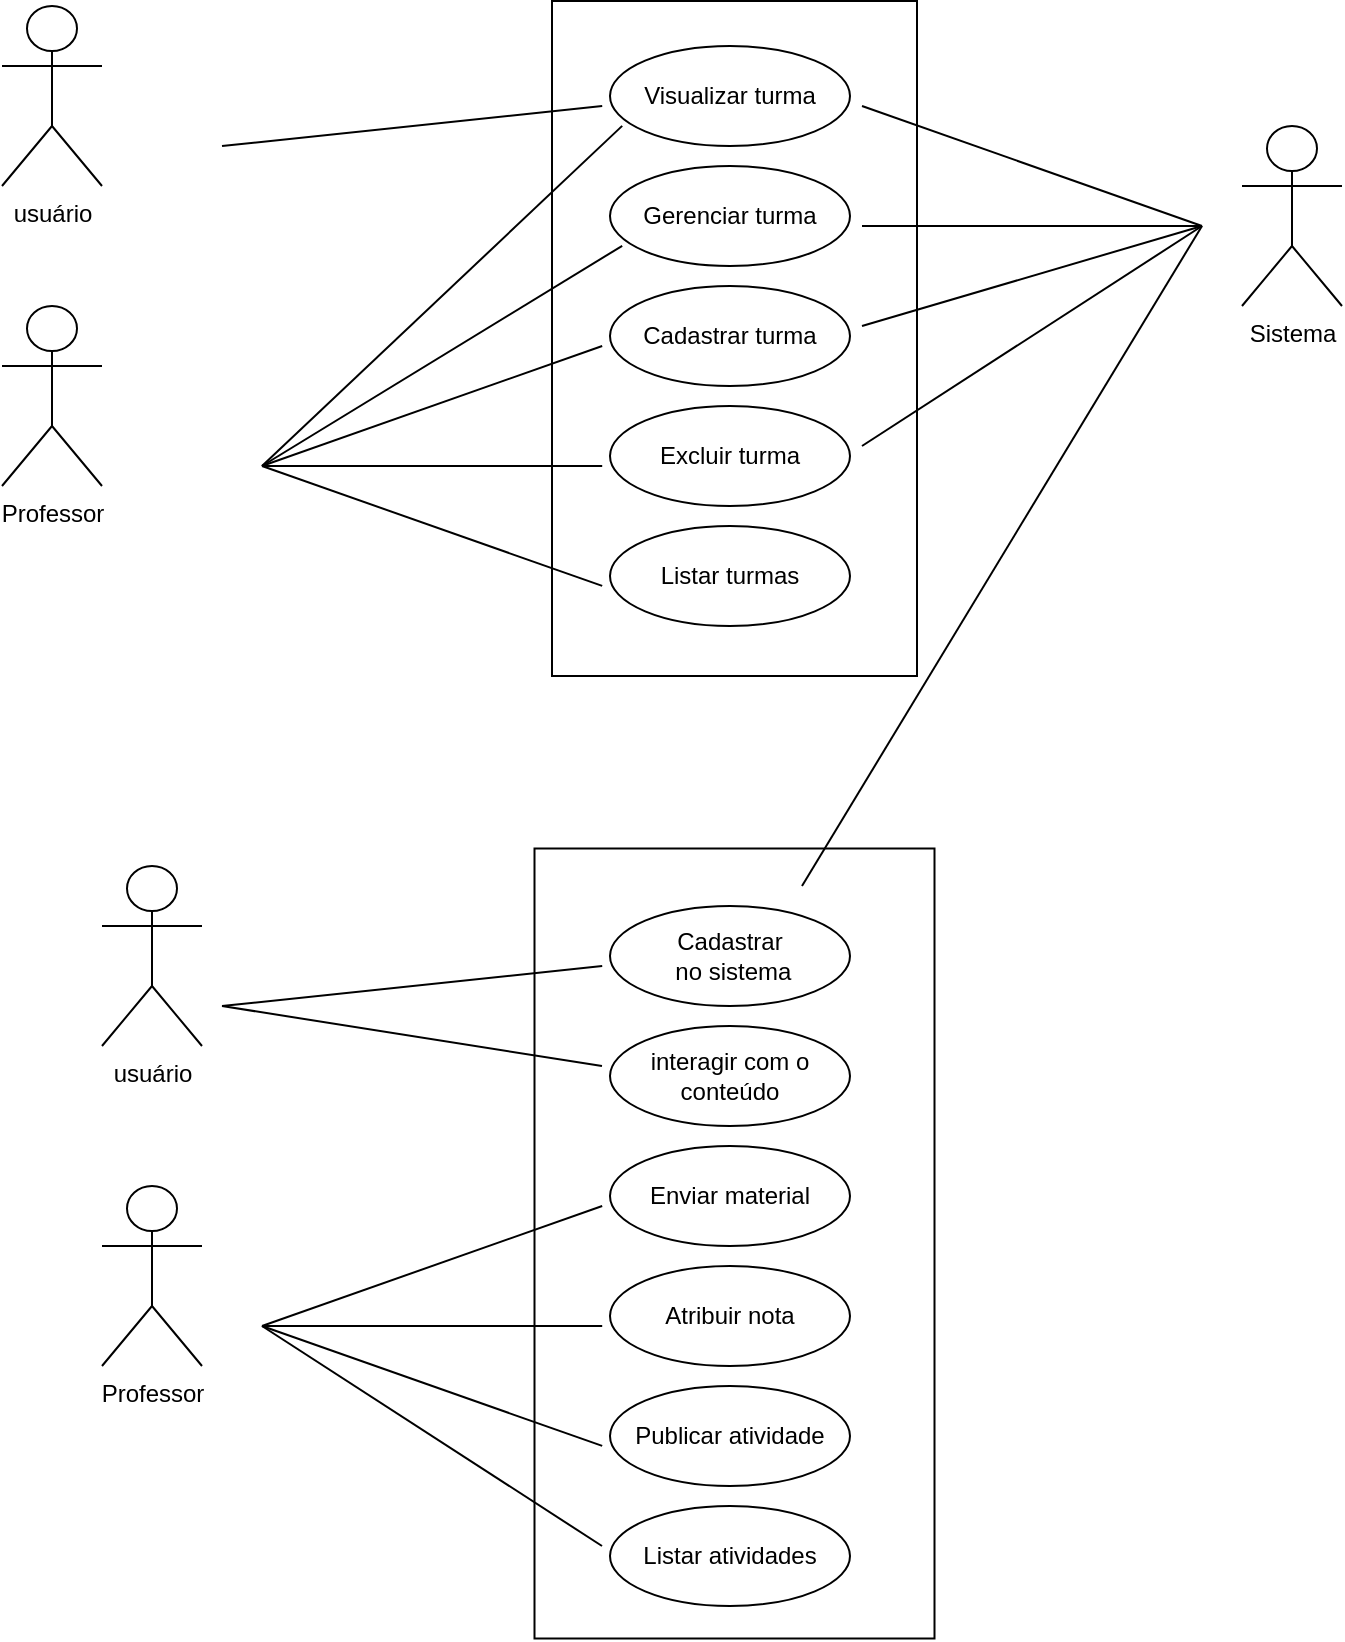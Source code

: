 <mxfile version="24.7.15" pages="2">
  <diagram name="Página-1" id="S20aT7EGJyw5d_lE1VYz">
    <mxGraphModel dx="872" dy="477" grid="1" gridSize="10" guides="1" tooltips="1" connect="1" arrows="1" fold="1" page="1" pageScale="1" pageWidth="827" pageHeight="1169" math="0" shadow="0">
      <root>
        <mxCell id="0" />
        <mxCell id="1" parent="0" />
        <mxCell id="2TvX9YCltFrzTYPZdCDH-1" value="&lt;div style=&quot;&quot;&gt;&lt;br&gt;&lt;/div&gt;&lt;div style=&quot;&quot;&gt;Visualizar turma&lt;/div&gt;&lt;div style=&quot;&quot;&gt;&lt;br&gt;&lt;/div&gt;" style="ellipse;whiteSpace=wrap;html=1;fillColor=none;align=center;" vertex="1" parent="1">
          <mxGeometry x="354" y="70" width="120" height="50" as="geometry" />
        </mxCell>
        <mxCell id="2TvX9YCltFrzTYPZdCDH-2" value="&lt;div style=&quot;&quot;&gt;&lt;span style=&quot;background-color: initial;&quot;&gt;Gerenciar turma&lt;/span&gt;&lt;br&gt;&lt;/div&gt;" style="ellipse;whiteSpace=wrap;html=1;fillColor=none;align=center;" vertex="1" parent="1">
          <mxGeometry x="354" y="130" width="120" height="50" as="geometry" />
        </mxCell>
        <mxCell id="2TvX9YCltFrzTYPZdCDH-3" value="&lt;div style=&quot;&quot;&gt;&lt;font&gt;Cadastrar turma&lt;/font&gt;&lt;br&gt;&lt;/div&gt;" style="ellipse;whiteSpace=wrap;html=1;fillColor=none;align=center;" vertex="1" parent="1">
          <mxGeometry x="354" y="190" width="120" height="50" as="geometry" />
        </mxCell>
        <mxCell id="2TvX9YCltFrzTYPZdCDH-4" value="&lt;div style=&quot;&quot;&gt;&lt;div&gt;&lt;br&gt;&lt;/div&gt;&lt;div&gt;Excluir turma&lt;/div&gt;&lt;div&gt;&lt;br&gt;&lt;/div&gt;&lt;/div&gt;" style="ellipse;whiteSpace=wrap;html=1;fillColor=none;align=center;" vertex="1" parent="1">
          <mxGeometry x="354" y="250" width="120" height="50" as="geometry" />
        </mxCell>
        <mxCell id="2TvX9YCltFrzTYPZdCDH-5" value="&lt;div style=&quot;&quot;&gt;&lt;div&gt;&lt;span style=&quot;background-color: initial;&quot;&gt;Listar turmas&lt;/span&gt;&lt;br&gt;&lt;/div&gt;&lt;/div&gt;" style="ellipse;whiteSpace=wrap;html=1;fillColor=none;align=center;" vertex="1" parent="1">
          <mxGeometry x="354" y="310" width="120" height="50" as="geometry" />
        </mxCell>
        <mxCell id="2TvX9YCltFrzTYPZdCDH-7" value="usuário" style="shape=umlActor;verticalLabelPosition=bottom;verticalAlign=top;html=1;outlineConnect=0;" vertex="1" parent="1">
          <mxGeometry x="50" y="50" width="50" height="90" as="geometry" />
        </mxCell>
        <mxCell id="2TvX9YCltFrzTYPZdCDH-8" value="" style="endArrow=none;html=1;rounded=0;entryX=0.876;entryY=0.183;entryDx=0;entryDy=0;entryPerimeter=0;" edge="1" parent="1">
          <mxGeometry width="50" height="50" relative="1" as="geometry">
            <mxPoint x="160" y="120" as="sourcePoint" />
            <mxPoint x="350.1" y="100.056" as="targetPoint" />
          </mxGeometry>
        </mxCell>
        <mxCell id="2TvX9YCltFrzTYPZdCDH-10" value="Professor" style="shape=umlActor;verticalLabelPosition=bottom;verticalAlign=top;html=1;outlineConnect=0;" vertex="1" parent="1">
          <mxGeometry x="50" y="200" width="50" height="90" as="geometry" />
        </mxCell>
        <mxCell id="2TvX9YCltFrzTYPZdCDH-11" value="" style="endArrow=none;html=1;rounded=0;exitX=0.845;exitY=0.233;exitDx=0;exitDy=0;exitPerimeter=0;" edge="1" parent="1">
          <mxGeometry width="50" height="50" relative="1" as="geometry">
            <mxPoint x="360.1" y="109.945" as="sourcePoint" />
            <mxPoint x="180" y="280" as="targetPoint" />
          </mxGeometry>
        </mxCell>
        <mxCell id="2TvX9YCltFrzTYPZdCDH-12" value="" style="endArrow=none;html=1;rounded=0;exitX=0.657;exitY=0.233;exitDx=0;exitDy=0;exitPerimeter=0;" edge="1" parent="1">
          <mxGeometry width="50" height="50" relative="1" as="geometry">
            <mxPoint x="360.1" y="169.917" as="sourcePoint" />
            <mxPoint x="180" y="280" as="targetPoint" />
          </mxGeometry>
        </mxCell>
        <mxCell id="2TvX9YCltFrzTYPZdCDH-13" value="" style="endArrow=none;html=1;rounded=0;exitX=0.5;exitY=0.183;exitDx=0;exitDy=0;exitPerimeter=0;" edge="1" parent="1">
          <mxGeometry width="50" height="50" relative="1" as="geometry">
            <mxPoint x="350.1" y="220" as="sourcePoint" />
            <mxPoint x="180" y="280" as="targetPoint" />
          </mxGeometry>
        </mxCell>
        <mxCell id="2TvX9YCltFrzTYPZdCDH-14" value="" style="endArrow=none;html=1;rounded=0;exitX=0.312;exitY=0.183;exitDx=0;exitDy=0;exitPerimeter=0;" edge="1" parent="1">
          <mxGeometry width="50" height="50" relative="1" as="geometry">
            <mxPoint x="350.1" y="279.972" as="sourcePoint" />
            <mxPoint x="180" y="280" as="targetPoint" />
          </mxGeometry>
        </mxCell>
        <mxCell id="2TvX9YCltFrzTYPZdCDH-15" value="" style="endArrow=none;html=1;rounded=0;exitX=0.124;exitY=0.183;exitDx=0;exitDy=0;exitPerimeter=0;" edge="1" parent="1">
          <mxGeometry width="50" height="50" relative="1" as="geometry">
            <mxPoint x="350.1" y="339.944" as="sourcePoint" />
            <mxPoint x="180" y="280" as="targetPoint" />
          </mxGeometry>
        </mxCell>
        <mxCell id="2TvX9YCltFrzTYPZdCDH-16" value="Sistema" style="shape=umlActor;verticalLabelPosition=bottom;verticalAlign=top;html=1;outlineConnect=0;" vertex="1" parent="1">
          <mxGeometry x="670" y="110" width="50" height="90" as="geometry" />
        </mxCell>
        <mxCell id="2TvX9YCltFrzTYPZdCDH-17" value="" style="endArrow=none;html=1;rounded=0;" edge="1" parent="1">
          <mxGeometry width="50" height="50" relative="1" as="geometry">
            <mxPoint x="480" y="100" as="sourcePoint" />
            <mxPoint x="650" y="160" as="targetPoint" />
          </mxGeometry>
        </mxCell>
        <mxCell id="2TvX9YCltFrzTYPZdCDH-18" value="" style="endArrow=none;html=1;rounded=0;" edge="1" parent="1">
          <mxGeometry width="50" height="50" relative="1" as="geometry">
            <mxPoint x="480" y="160" as="sourcePoint" />
            <mxPoint x="650" y="160" as="targetPoint" />
          </mxGeometry>
        </mxCell>
        <mxCell id="2TvX9YCltFrzTYPZdCDH-19" value="" style="endArrow=none;html=1;rounded=0;" edge="1" parent="1">
          <mxGeometry width="50" height="50" relative="1" as="geometry">
            <mxPoint x="480" y="210" as="sourcePoint" />
            <mxPoint x="650" y="160" as="targetPoint" />
          </mxGeometry>
        </mxCell>
        <mxCell id="2TvX9YCltFrzTYPZdCDH-20" value="" style="endArrow=none;html=1;rounded=0;" edge="1" parent="1">
          <mxGeometry width="50" height="50" relative="1" as="geometry">
            <mxPoint x="480" y="270" as="sourcePoint" />
            <mxPoint x="650" y="160" as="targetPoint" />
          </mxGeometry>
        </mxCell>
        <mxCell id="2TvX9YCltFrzTYPZdCDH-21" value="" style="rounded=0;whiteSpace=wrap;html=1;rotation=-90;fillColor=none;" vertex="1" parent="1">
          <mxGeometry x="247.5" y="125" width="337.5" height="182.5" as="geometry" />
        </mxCell>
        <mxCell id="2TvX9YCltFrzTYPZdCDH-22" value="&lt;div style=&quot;&quot;&gt;&lt;br&gt;&lt;/div&gt;&lt;div style=&quot;&quot;&gt;&lt;div&gt;Cadastrar&lt;/div&gt;&lt;div&gt;&amp;nbsp;no sistema&lt;/div&gt;&lt;div&gt;&lt;br&gt;&lt;/div&gt;&lt;/div&gt;" style="ellipse;whiteSpace=wrap;html=1;fillColor=none;align=center;" vertex="1" parent="1">
          <mxGeometry x="354" y="500" width="120" height="50" as="geometry" />
        </mxCell>
        <mxCell id="2TvX9YCltFrzTYPZdCDH-23" value="&lt;div style=&quot;&quot;&gt;&lt;div&gt;&lt;br&gt;&lt;/div&gt;&lt;div&gt;interagir com o conteúdo&lt;/div&gt;&lt;div&gt;&lt;br&gt;&lt;/div&gt;&lt;/div&gt;" style="ellipse;whiteSpace=wrap;html=1;fillColor=none;align=center;" vertex="1" parent="1">
          <mxGeometry x="354" y="560" width="120" height="50" as="geometry" />
        </mxCell>
        <mxCell id="2TvX9YCltFrzTYPZdCDH-24" value="&lt;div style=&quot;&quot;&gt;&lt;div&gt;&lt;br&gt;&lt;/div&gt;&lt;div&gt;Enviar material&lt;/div&gt;&lt;div&gt;&lt;br&gt;&lt;/div&gt;&lt;/div&gt;" style="ellipse;whiteSpace=wrap;html=1;fillColor=none;align=center;" vertex="1" parent="1">
          <mxGeometry x="354" y="620" width="120" height="50" as="geometry" />
        </mxCell>
        <mxCell id="2TvX9YCltFrzTYPZdCDH-25" value="&lt;div style=&quot;&quot;&gt;&lt;div&gt;&lt;span style=&quot;background-color: initial;&quot;&gt;Atribuir nota&lt;/span&gt;&lt;br&gt;&lt;/div&gt;&lt;/div&gt;" style="ellipse;whiteSpace=wrap;html=1;fillColor=none;align=center;" vertex="1" parent="1">
          <mxGeometry x="354" y="680" width="120" height="50" as="geometry" />
        </mxCell>
        <mxCell id="2TvX9YCltFrzTYPZdCDH-26" value="&lt;div style=&quot;&quot;&gt;&lt;div&gt;Publicar atividade&lt;br&gt;&lt;/div&gt;&lt;/div&gt;" style="ellipse;whiteSpace=wrap;html=1;fillColor=none;align=center;" vertex="1" parent="1">
          <mxGeometry x="354" y="740" width="120" height="50" as="geometry" />
        </mxCell>
        <mxCell id="2TvX9YCltFrzTYPZdCDH-27" value="usuário" style="shape=umlActor;verticalLabelPosition=bottom;verticalAlign=top;html=1;outlineConnect=0;" vertex="1" parent="1">
          <mxGeometry x="100" y="480" width="50" height="90" as="geometry" />
        </mxCell>
        <mxCell id="2TvX9YCltFrzTYPZdCDH-28" value="" style="endArrow=none;html=1;rounded=0;entryX=0.876;entryY=0.183;entryDx=0;entryDy=0;entryPerimeter=0;" edge="1" parent="1">
          <mxGeometry width="50" height="50" relative="1" as="geometry">
            <mxPoint x="160" y="550" as="sourcePoint" />
            <mxPoint x="350.1" y="530.056" as="targetPoint" />
          </mxGeometry>
        </mxCell>
        <mxCell id="2TvX9YCltFrzTYPZdCDH-29" value="Professor" style="shape=umlActor;verticalLabelPosition=bottom;verticalAlign=top;html=1;outlineConnect=0;" vertex="1" parent="1">
          <mxGeometry x="100" y="640" width="50" height="90" as="geometry" />
        </mxCell>
        <mxCell id="2TvX9YCltFrzTYPZdCDH-32" value="" style="endArrow=none;html=1;rounded=0;exitX=0.5;exitY=0.183;exitDx=0;exitDy=0;exitPerimeter=0;" edge="1" parent="1">
          <mxGeometry width="50" height="50" relative="1" as="geometry">
            <mxPoint x="350.1" y="650" as="sourcePoint" />
            <mxPoint x="180" y="710" as="targetPoint" />
          </mxGeometry>
        </mxCell>
        <mxCell id="2TvX9YCltFrzTYPZdCDH-33" value="" style="endArrow=none;html=1;rounded=0;exitX=0.312;exitY=0.183;exitDx=0;exitDy=0;exitPerimeter=0;" edge="1" parent="1">
          <mxGeometry width="50" height="50" relative="1" as="geometry">
            <mxPoint x="350.1" y="709.972" as="sourcePoint" />
            <mxPoint x="180" y="710" as="targetPoint" />
          </mxGeometry>
        </mxCell>
        <mxCell id="2TvX9YCltFrzTYPZdCDH-34" value="" style="endArrow=none;html=1;rounded=0;exitX=0.124;exitY=0.183;exitDx=0;exitDy=0;exitPerimeter=0;" edge="1" parent="1">
          <mxGeometry width="50" height="50" relative="1" as="geometry">
            <mxPoint x="350.1" y="769.944" as="sourcePoint" />
            <mxPoint x="180" y="710" as="targetPoint" />
          </mxGeometry>
        </mxCell>
        <mxCell id="2TvX9YCltFrzTYPZdCDH-36" value="" style="endArrow=none;html=1;rounded=0;" edge="1" parent="1">
          <mxGeometry width="50" height="50" relative="1" as="geometry">
            <mxPoint x="450" y="490" as="sourcePoint" />
            <mxPoint x="650" y="160" as="targetPoint" />
          </mxGeometry>
        </mxCell>
        <mxCell id="2TvX9YCltFrzTYPZdCDH-40" value="" style="rounded=0;whiteSpace=wrap;html=1;rotation=-90;fillColor=none;" vertex="1" parent="1">
          <mxGeometry x="218.75" y="568.75" width="395" height="200" as="geometry" />
        </mxCell>
        <mxCell id="2TvX9YCltFrzTYPZdCDH-41" value="&lt;div style=&quot;&quot;&gt;&lt;div&gt;Listar atividades&lt;br&gt;&lt;/div&gt;&lt;/div&gt;" style="ellipse;whiteSpace=wrap;html=1;fillColor=none;align=center;" vertex="1" parent="1">
          <mxGeometry x="354" y="800" width="120" height="50" as="geometry" />
        </mxCell>
        <mxCell id="2TvX9YCltFrzTYPZdCDH-42" value="" style="endArrow=none;html=1;rounded=0;" edge="1" parent="1">
          <mxGeometry width="50" height="50" relative="1" as="geometry">
            <mxPoint x="350" y="820" as="sourcePoint" />
            <mxPoint x="180" y="710" as="targetPoint" />
          </mxGeometry>
        </mxCell>
        <mxCell id="2TvX9YCltFrzTYPZdCDH-43" value="" style="endArrow=none;html=1;rounded=0;" edge="1" parent="1">
          <mxGeometry width="50" height="50" relative="1" as="geometry">
            <mxPoint x="160" y="550" as="sourcePoint" />
            <mxPoint x="350" y="580" as="targetPoint" />
          </mxGeometry>
        </mxCell>
      </root>
    </mxGraphModel>
  </diagram>
  <diagram id="DIM9N15C8N11jXYC_nJN" name="Página-2">
    <mxGraphModel dx="872" dy="477" grid="1" gridSize="10" guides="1" tooltips="1" connect="1" arrows="1" fold="1" page="1" pageScale="1" pageWidth="827" pageHeight="1169" math="0" shadow="0">
      <root>
        <mxCell id="0" />
        <mxCell id="1" parent="0" />
        <mxCell id="PbF7q3De8UFRL3Nr6qXC-1" value="Maintenance" style="whiteSpace=wrap;strokeWidth=2;" vertex="1" parent="1">
          <mxGeometry x="43" y="1327" width="281" height="297" as="geometry" />
        </mxCell>
        <mxCell id="PbF7q3De8UFRL3Nr6qXC-2" value="Deployment" style="whiteSpace=wrap;strokeWidth=2;" vertex="1" parent="1">
          <mxGeometry x="20" y="962" width="328" height="315" as="geometry" />
        </mxCell>
        <mxCell id="PbF7q3De8UFRL3Nr6qXC-3" value="Testing" style="whiteSpace=wrap;strokeWidth=2;" vertex="1" parent="1">
          <mxGeometry x="60" y="516" width="248" height="396" as="geometry" />
        </mxCell>
        <mxCell id="PbF7q3De8UFRL3Nr6qXC-4" value="Development" style="whiteSpace=wrap;strokeWidth=2;" vertex="1" parent="1">
          <mxGeometry x="60" y="268" width="248" height="198" as="geometry" />
        </mxCell>
        <mxCell id="PbF7q3De8UFRL3Nr6qXC-5" value="Requirements" style="whiteSpace=wrap;strokeWidth=2;" vertex="1" parent="1">
          <mxGeometry x="22" y="20" width="324" height="198" as="geometry" />
        </mxCell>
        <mxCell id="PbF7q3De8UFRL3Nr6qXC-6" value="Capture User Stories" style="whiteSpace=wrap;strokeWidth=2;" vertex="1" parent="1">
          <mxGeometry x="80" y="45" width="208" height="49" as="geometry" />
        </mxCell>
        <mxCell id="PbF7q3De8UFRL3Nr6qXC-7" value="Define Acceptance Criteria" style="whiteSpace=wrap;strokeWidth=2;" vertex="1" parent="1">
          <mxGeometry x="57" y="144" width="254" height="49" as="geometry" />
        </mxCell>
        <mxCell id="PbF7q3De8UFRL3Nr6qXC-8" value="Design Solution" style="whiteSpace=wrap;strokeWidth=2;" vertex="1" parent="1">
          <mxGeometry x="99" y="293" width="169" height="49" as="geometry" />
        </mxCell>
        <mxCell id="PbF7q3De8UFRL3Nr6qXC-9" value="Implement Code" style="whiteSpace=wrap;strokeWidth=2;" vertex="1" parent="1">
          <mxGeometry x="95" y="392" width="178" height="49" as="geometry" />
        </mxCell>
        <mxCell id="PbF7q3De8UFRL3Nr6qXC-10" value="Write Test Cases" style="whiteSpace=wrap;strokeWidth=2;" vertex="1" parent="1">
          <mxGeometry x="95" y="541" width="178" height="49" as="geometry" />
        </mxCell>
        <mxCell id="PbF7q3De8UFRL3Nr6qXC-11" value="Execute Tests" style="whiteSpace=wrap;strokeWidth=2;" vertex="1" parent="1">
          <mxGeometry x="105" y="640" width="157" height="49" as="geometry" />
        </mxCell>
        <mxCell id="PbF7q3De8UFRL3Nr6qXC-12" value="Report Bugs" style="whiteSpace=wrap;strokeWidth=2;" vertex="1" parent="1">
          <mxGeometry x="111" y="739" width="145" height="49" as="geometry" />
        </mxCell>
        <mxCell id="PbF7q3De8UFRL3Nr6qXC-13" value="Fix Bugs" style="whiteSpace=wrap;strokeWidth=2;" vertex="1" parent="1">
          <mxGeometry x="124" y="838" width="119" height="49" as="geometry" />
        </mxCell>
        <mxCell id="PbF7q3De8UFRL3Nr6qXC-14" value="Build Release" style="whiteSpace=wrap;strokeWidth=2;" vertex="1" parent="1">
          <mxGeometry x="106" y="987" width="156" height="49" as="geometry" />
        </mxCell>
        <mxCell id="PbF7q3De8UFRL3Nr6qXC-15" value="Deploy to Test Environment" style="whiteSpace=wrap;strokeWidth=2;" vertex="1" parent="1">
          <mxGeometry x="55" y="1086" width="258" height="49" as="geometry" />
        </mxCell>
        <mxCell id="PbF7q3De8UFRL3Nr6qXC-16" value="Perform User Acceptance Testing" style="whiteSpace=wrap;strokeWidth=2;" vertex="1" parent="1">
          <mxGeometry x="63" y="1185" width="241" height="67" as="geometry" />
        </mxCell>
        <mxCell id="PbF7q3De8UFRL3Nr6qXC-17" value="Deploy to Production" style="whiteSpace=wrap;strokeWidth=2;" vertex="1" parent="1">
          <mxGeometry x="79" y="1352" width="210" height="49" as="geometry" />
        </mxCell>
        <mxCell id="PbF7q3De8UFRL3Nr6qXC-18" value="Monitor Performance" style="whiteSpace=wrap;strokeWidth=2;" vertex="1" parent="1">
          <mxGeometry x="78" y="1451" width="211" height="49" as="geometry" />
        </mxCell>
        <mxCell id="PbF7q3De8UFRL3Nr6qXC-19" value="Address Issues" style="whiteSpace=wrap;strokeWidth=2;" vertex="1" parent="1">
          <mxGeometry x="102" y="1550" width="163" height="49" as="geometry" />
        </mxCell>
        <mxCell id="PbF7q3De8UFRL3Nr6qXC-20" value="" style="curved=1;startArrow=none;endArrow=block;exitX=0.5;exitY=1;entryX=0.5;entryY=0;rounded=0;" edge="1" parent="1" source="PbF7q3De8UFRL3Nr6qXC-6" target="PbF7q3De8UFRL3Nr6qXC-7">
          <mxGeometry relative="1" as="geometry">
            <Array as="points" />
          </mxGeometry>
        </mxCell>
        <mxCell id="PbF7q3De8UFRL3Nr6qXC-21" value="" style="curved=1;startArrow=none;endArrow=block;exitX=0.5;exitY=1;entryX=0.5;entryY=0;rounded=0;" edge="1" parent="1" source="PbF7q3De8UFRL3Nr6qXC-7" target="PbF7q3De8UFRL3Nr6qXC-8">
          <mxGeometry relative="1" as="geometry">
            <Array as="points" />
          </mxGeometry>
        </mxCell>
        <mxCell id="PbF7q3De8UFRL3Nr6qXC-22" value="" style="curved=1;startArrow=none;endArrow=block;exitX=0.5;exitY=1;entryX=0.5;entryY=0;rounded=0;" edge="1" parent="1" source="PbF7q3De8UFRL3Nr6qXC-8" target="PbF7q3De8UFRL3Nr6qXC-9">
          <mxGeometry relative="1" as="geometry">
            <Array as="points" />
          </mxGeometry>
        </mxCell>
        <mxCell id="PbF7q3De8UFRL3Nr6qXC-23" value="" style="curved=1;startArrow=none;endArrow=block;exitX=0.5;exitY=1;entryX=0.5;entryY=0;rounded=0;" edge="1" parent="1" source="PbF7q3De8UFRL3Nr6qXC-9" target="PbF7q3De8UFRL3Nr6qXC-10">
          <mxGeometry relative="1" as="geometry">
            <Array as="points" />
          </mxGeometry>
        </mxCell>
        <mxCell id="PbF7q3De8UFRL3Nr6qXC-24" value="" style="curved=1;startArrow=none;endArrow=block;exitX=0.5;exitY=1;entryX=0.5;entryY=0;rounded=0;" edge="1" parent="1" source="PbF7q3De8UFRL3Nr6qXC-10" target="PbF7q3De8UFRL3Nr6qXC-11">
          <mxGeometry relative="1" as="geometry">
            <Array as="points" />
          </mxGeometry>
        </mxCell>
        <mxCell id="PbF7q3De8UFRL3Nr6qXC-25" value="" style="curved=1;startArrow=none;endArrow=block;exitX=0.5;exitY=1;entryX=0.5;entryY=0;rounded=0;" edge="1" parent="1" source="PbF7q3De8UFRL3Nr6qXC-11" target="PbF7q3De8UFRL3Nr6qXC-12">
          <mxGeometry relative="1" as="geometry">
            <Array as="points" />
          </mxGeometry>
        </mxCell>
        <mxCell id="PbF7q3De8UFRL3Nr6qXC-26" value="" style="curved=1;startArrow=none;endArrow=block;exitX=0.5;exitY=1;entryX=0.5;entryY=0;rounded=0;" edge="1" parent="1" source="PbF7q3De8UFRL3Nr6qXC-12" target="PbF7q3De8UFRL3Nr6qXC-13">
          <mxGeometry relative="1" as="geometry">
            <Array as="points" />
          </mxGeometry>
        </mxCell>
        <mxCell id="PbF7q3De8UFRL3Nr6qXC-27" value="" style="curved=1;startArrow=none;endArrow=block;exitX=0.5;exitY=1;entryX=0.5;entryY=0;rounded=0;" edge="1" parent="1" source="PbF7q3De8UFRL3Nr6qXC-13" target="PbF7q3De8UFRL3Nr6qXC-14">
          <mxGeometry relative="1" as="geometry">
            <Array as="points" />
          </mxGeometry>
        </mxCell>
        <mxCell id="PbF7q3De8UFRL3Nr6qXC-28" value="" style="curved=1;startArrow=none;endArrow=block;exitX=0.5;exitY=1;entryX=0.5;entryY=0;rounded=0;" edge="1" parent="1" source="PbF7q3De8UFRL3Nr6qXC-14" target="PbF7q3De8UFRL3Nr6qXC-15">
          <mxGeometry relative="1" as="geometry">
            <Array as="points" />
          </mxGeometry>
        </mxCell>
        <mxCell id="PbF7q3De8UFRL3Nr6qXC-29" value="" style="curved=1;startArrow=none;endArrow=block;exitX=0.5;exitY=1;entryX=0.5;entryY=0;rounded=0;" edge="1" parent="1" source="PbF7q3De8UFRL3Nr6qXC-15" target="PbF7q3De8UFRL3Nr6qXC-16">
          <mxGeometry relative="1" as="geometry">
            <Array as="points" />
          </mxGeometry>
        </mxCell>
        <mxCell id="PbF7q3De8UFRL3Nr6qXC-30" value="" style="curved=1;startArrow=none;endArrow=block;exitX=0.5;exitY=0.99;entryX=0.5;entryY=-0.01;rounded=0;" edge="1" parent="1" source="PbF7q3De8UFRL3Nr6qXC-16" target="PbF7q3De8UFRL3Nr6qXC-17">
          <mxGeometry relative="1" as="geometry">
            <Array as="points" />
          </mxGeometry>
        </mxCell>
        <mxCell id="PbF7q3De8UFRL3Nr6qXC-31" value="" style="curved=1;startArrow=none;endArrow=block;exitX=0.5;exitY=0.99;entryX=0.5;entryY=-0.01;rounded=0;" edge="1" parent="1" source="PbF7q3De8UFRL3Nr6qXC-17" target="PbF7q3De8UFRL3Nr6qXC-18">
          <mxGeometry relative="1" as="geometry">
            <Array as="points" />
          </mxGeometry>
        </mxCell>
        <mxCell id="PbF7q3De8UFRL3Nr6qXC-32" value="" style="curved=1;startArrow=none;endArrow=block;exitX=0.5;exitY=0.99;entryX=0.5;entryY=-0.01;rounded=0;" edge="1" parent="1" source="PbF7q3De8UFRL3Nr6qXC-18" target="PbF7q3De8UFRL3Nr6qXC-19">
          <mxGeometry relative="1" as="geometry">
            <Array as="points" />
          </mxGeometry>
        </mxCell>
      </root>
    </mxGraphModel>
  </diagram>
</mxfile>
